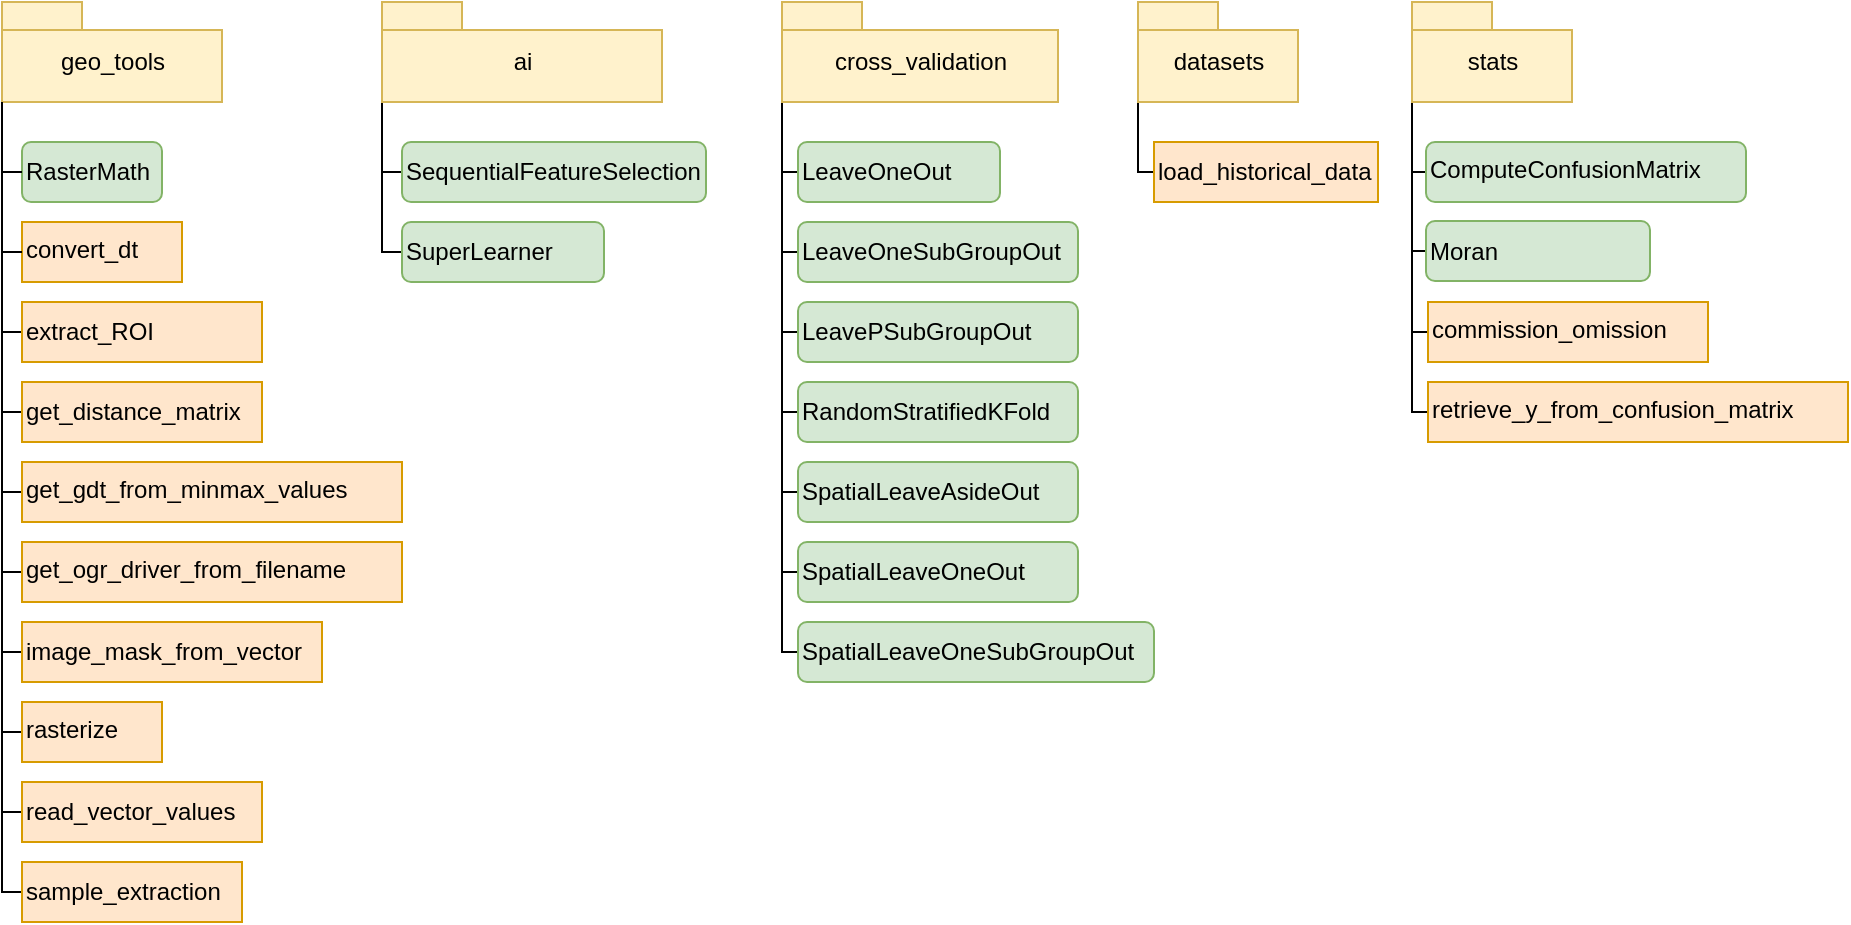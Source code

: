 <mxfile version="12.3.3" type="device" pages="1"><diagram id="-kELOAa4KB48Zj16GUlB" name="Page-1"><mxGraphModel dx="1422" dy="961" grid="1" gridSize="10" guides="1" tooltips="1" connect="1" arrows="1" fold="1" page="1" pageScale="1" pageWidth="500" pageHeight="500" math="0" shadow="0"><root><mxCell id="0"/><mxCell id="1" parent="0"/><mxCell id="IcAEXJ25udAdfiQmCPzA-8" value="RasterMath" style="html=1;align=left;rounded=1;fillColor=#d5e8d4;strokeColor=#82b366;" parent="1" vertex="1"><mxGeometry x="50" y="80" width="70" height="30" as="geometry"/></mxCell><mxCell id="IcAEXJ25udAdfiQmCPzA-61" style="edgeStyle=orthogonalEdgeStyle;rounded=0;orthogonalLoop=1;jettySize=auto;html=1;exitX=0;exitY=0;exitDx=0;exitDy=50;exitPerimeter=0;entryX=0;entryY=0.5;entryDx=0;entryDy=0;endArrow=none;endFill=0;" parent="1" source="IcAEXJ25udAdfiQmCPzA-10" target="IcAEXJ25udAdfiQmCPzA-8" edge="1"><mxGeometry relative="1" as="geometry"><Array as="points"><mxPoint x="40" y="95"/></Array></mxGeometry></mxCell><mxCell id="IcAEXJ25udAdfiQmCPzA-62" style="edgeStyle=orthogonalEdgeStyle;rounded=0;orthogonalLoop=1;jettySize=auto;html=1;exitX=0;exitY=0;exitDx=0;exitDy=50;exitPerimeter=0;entryX=0;entryY=0.5;entryDx=0;entryDy=0;endArrow=none;endFill=0;" parent="1" source="IcAEXJ25udAdfiQmCPzA-10" target="IcAEXJ25udAdfiQmCPzA-53" edge="1"><mxGeometry relative="1" as="geometry"><Array as="points"><mxPoint x="40" y="175"/></Array></mxGeometry></mxCell><mxCell id="IcAEXJ25udAdfiQmCPzA-63" style="edgeStyle=orthogonalEdgeStyle;rounded=0;orthogonalLoop=1;jettySize=auto;html=1;exitX=0;exitY=0;exitDx=0;exitDy=50;exitPerimeter=0;entryX=0;entryY=0.5;entryDx=0;entryDy=0;endArrow=none;endFill=0;" parent="1" source="IcAEXJ25udAdfiQmCPzA-10" edge="1"><mxGeometry relative="1" as="geometry"><Array as="points"><mxPoint x="40" y="175"/></Array><mxPoint x="50" y="175" as="targetPoint"/></mxGeometry></mxCell><mxCell id="IcAEXJ25udAdfiQmCPzA-64" style="edgeStyle=orthogonalEdgeStyle;rounded=0;orthogonalLoop=1;jettySize=auto;html=1;exitX=0;exitY=0;exitDx=0;exitDy=50;exitPerimeter=0;entryX=0;entryY=0.5;entryDx=0;entryDy=0;endArrow=none;endFill=0;" parent="1" source="IcAEXJ25udAdfiQmCPzA-10" target="IcAEXJ25udAdfiQmCPzA-52" edge="1"><mxGeometry relative="1" as="geometry"><Array as="points"><mxPoint x="40" y="335"/></Array></mxGeometry></mxCell><mxCell id="P6Bro6TtyC8_-89aPUGC-1" style="edgeStyle=orthogonalEdgeStyle;rounded=0;orthogonalLoop=1;jettySize=auto;html=1;exitX=0;exitY=0;exitDx=0;exitDy=50;exitPerimeter=0;entryX=0;entryY=0.5;entryDx=0;entryDy=0;endArrow=none;endFill=0;" edge="1" parent="1" source="IcAEXJ25udAdfiQmCPzA-10" target="IcAEXJ25udAdfiQmCPzA-58"><mxGeometry relative="1" as="geometry"><Array as="points"><mxPoint x="40" y="215"/></Array></mxGeometry></mxCell><mxCell id="P6Bro6TtyC8_-89aPUGC-22" style="edgeStyle=orthogonalEdgeStyle;rounded=0;orthogonalLoop=1;jettySize=auto;html=1;exitX=0;exitY=0;exitDx=0;exitDy=50;exitPerimeter=0;entryX=0;entryY=0.5;entryDx=0;entryDy=0;endArrow=none;endFill=0;" edge="1" parent="1" source="IcAEXJ25udAdfiQmCPzA-10" target="P6Bro6TtyC8_-89aPUGC-8"><mxGeometry relative="1" as="geometry"><Array as="points"><mxPoint x="40" y="455"/></Array></mxGeometry></mxCell><mxCell id="P6Bro6TtyC8_-89aPUGC-23" style="edgeStyle=orthogonalEdgeStyle;rounded=0;orthogonalLoop=1;jettySize=auto;html=1;exitX=0;exitY=0;exitDx=0;exitDy=50;exitPerimeter=0;entryX=0;entryY=0.5;entryDx=0;entryDy=0;endArrow=none;endFill=0;" edge="1" parent="1" source="IcAEXJ25udAdfiQmCPzA-10" target="P6Bro6TtyC8_-89aPUGC-7"><mxGeometry relative="1" as="geometry"><Array as="points"><mxPoint x="40" y="375"/></Array></mxGeometry></mxCell><mxCell id="P6Bro6TtyC8_-89aPUGC-24" style="edgeStyle=orthogonalEdgeStyle;rounded=0;orthogonalLoop=1;jettySize=auto;html=1;exitX=0;exitY=0;exitDx=0;exitDy=50;exitPerimeter=0;entryX=0;entryY=0.5;entryDx=0;entryDy=0;endArrow=none;endFill=0;" edge="1" parent="1" source="IcAEXJ25udAdfiQmCPzA-10" target="P6Bro6TtyC8_-89aPUGC-9"><mxGeometry relative="1" as="geometry"><Array as="points"><mxPoint x="40" y="295"/></Array></mxGeometry></mxCell><mxCell id="P6Bro6TtyC8_-89aPUGC-25" style="edgeStyle=orthogonalEdgeStyle;rounded=0;orthogonalLoop=1;jettySize=auto;html=1;exitX=0;exitY=0;exitDx=0;exitDy=50;exitPerimeter=0;entryX=0;entryY=0.5;entryDx=0;entryDy=0;endArrow=none;endFill=0;" edge="1" parent="1" source="IcAEXJ25udAdfiQmCPzA-10" target="P6Bro6TtyC8_-89aPUGC-4"><mxGeometry relative="1" as="geometry"><Array as="points"><mxPoint x="40" y="255"/></Array></mxGeometry></mxCell><mxCell id="P6Bro6TtyC8_-89aPUGC-26" style="edgeStyle=orthogonalEdgeStyle;rounded=0;orthogonalLoop=1;jettySize=auto;html=1;exitX=0;exitY=0;exitDx=0;exitDy=50;exitPerimeter=0;entryX=0;entryY=0.5;entryDx=0;entryDy=0;endArrow=none;endFill=0;" edge="1" parent="1" source="IcAEXJ25udAdfiQmCPzA-10" target="P6Bro6TtyC8_-89aPUGC-5"><mxGeometry relative="1" as="geometry"><Array as="points"><mxPoint x="40" y="135"/></Array></mxGeometry></mxCell><mxCell id="IcAEXJ25udAdfiQmCPzA-10" value="geo_tools" style="shape=folder;fontStyle=0;spacingTop=10;tabWidth=40;tabHeight=14;tabPosition=left;html=1;fillColor=#fff2cc;strokeColor=#d6b656;" parent="1" vertex="1"><mxGeometry x="40" y="10" width="110" height="50" as="geometry"/></mxCell><mxCell id="IcAEXJ25udAdfiQmCPzA-43" style="edgeStyle=orthogonalEdgeStyle;rounded=0;orthogonalLoop=1;jettySize=auto;html=1;exitX=0;exitY=0;exitDx=0;exitDy=50;exitPerimeter=0;entryX=0;entryY=0.5;entryDx=0;entryDy=0;endArrow=none;endFill=0;" parent="1" source="IcAEXJ25udAdfiQmCPzA-12" target="IcAEXJ25udAdfiQmCPzA-28" edge="1"><mxGeometry relative="1" as="geometry"><Array as="points"><mxPoint x="230" y="110"/><mxPoint x="230" y="110"/></Array></mxGeometry></mxCell><mxCell id="IcAEXJ25udAdfiQmCPzA-66" style="edgeStyle=orthogonalEdgeStyle;rounded=0;orthogonalLoop=1;jettySize=auto;html=1;exitX=0;exitY=0;exitDx=0;exitDy=50;exitPerimeter=0;entryX=0;entryY=0.5;entryDx=0;entryDy=0;endArrow=none;endFill=0;" parent="1" source="IcAEXJ25udAdfiQmCPzA-12" target="IcAEXJ25udAdfiQmCPzA-27" edge="1"><mxGeometry relative="1" as="geometry"><Array as="points"><mxPoint x="230" y="135"/></Array></mxGeometry></mxCell><mxCell id="IcAEXJ25udAdfiQmCPzA-12" value="ai" style="shape=folder;fontStyle=0;spacingTop=10;tabWidth=40;tabHeight=14;tabPosition=left;html=1;fillColor=#fff2cc;strokeColor=#d6b656;" parent="1" vertex="1"><mxGeometry x="230" y="10" width="140" height="50" as="geometry"/></mxCell><mxCell id="IcAEXJ25udAdfiQmCPzA-44" style="edgeStyle=orthogonalEdgeStyle;rounded=0;orthogonalLoop=1;jettySize=auto;html=1;exitX=0;exitY=0;exitDx=0;exitDy=50;exitPerimeter=0;entryX=0;entryY=0.5;entryDx=0;entryDy=0;endArrow=none;endFill=0;" parent="1" source="IcAEXJ25udAdfiQmCPzA-14" target="IcAEXJ25udAdfiQmCPzA-39" edge="1"><mxGeometry relative="1" as="geometry"><Array as="points"><mxPoint x="430" y="250"/><mxPoint x="430" y="250"/></Array></mxGeometry></mxCell><mxCell id="IcAEXJ25udAdfiQmCPzA-67" style="edgeStyle=orthogonalEdgeStyle;rounded=0;orthogonalLoop=1;jettySize=auto;html=1;exitX=0;exitY=0;exitDx=0;exitDy=50;exitPerimeter=0;entryX=0;entryY=0.5;entryDx=0;entryDy=0;endArrow=none;endFill=0;" parent="1" source="IcAEXJ25udAdfiQmCPzA-14" target="IcAEXJ25udAdfiQmCPzA-33" edge="1"><mxGeometry relative="1" as="geometry"><Array as="points"><mxPoint x="430" y="95"/></Array></mxGeometry></mxCell><mxCell id="IcAEXJ25udAdfiQmCPzA-68" style="edgeStyle=orthogonalEdgeStyle;rounded=0;orthogonalLoop=1;jettySize=auto;html=1;exitX=0;exitY=0;exitDx=0;exitDy=50;exitPerimeter=0;entryX=0;entryY=0.5;entryDx=0;entryDy=0;endArrow=none;endFill=0;" parent="1" source="IcAEXJ25udAdfiQmCPzA-14" target="IcAEXJ25udAdfiQmCPzA-34" edge="1"><mxGeometry relative="1" as="geometry"><Array as="points"><mxPoint x="430" y="135"/></Array></mxGeometry></mxCell><mxCell id="IcAEXJ25udAdfiQmCPzA-69" style="edgeStyle=orthogonalEdgeStyle;rounded=0;orthogonalLoop=1;jettySize=auto;html=1;exitX=0;exitY=0;exitDx=0;exitDy=50;exitPerimeter=0;entryX=0;entryY=0.5;entryDx=0;entryDy=0;endArrow=none;endFill=0;" parent="1" source="IcAEXJ25udAdfiQmCPzA-14" target="IcAEXJ25udAdfiQmCPzA-35" edge="1"><mxGeometry relative="1" as="geometry"><Array as="points"><mxPoint x="430" y="175"/></Array></mxGeometry></mxCell><mxCell id="IcAEXJ25udAdfiQmCPzA-70" style="edgeStyle=orthogonalEdgeStyle;rounded=0;orthogonalLoop=1;jettySize=auto;html=1;exitX=0;exitY=0;exitDx=0;exitDy=50;exitPerimeter=0;entryX=0;entryY=0.5;entryDx=0;entryDy=0;endArrow=none;endFill=0;" parent="1" source="IcAEXJ25udAdfiQmCPzA-14" target="IcAEXJ25udAdfiQmCPzA-36" edge="1"><mxGeometry relative="1" as="geometry"><Array as="points"><mxPoint x="430" y="215"/></Array></mxGeometry></mxCell><mxCell id="IcAEXJ25udAdfiQmCPzA-71" style="edgeStyle=orthogonalEdgeStyle;rounded=0;orthogonalLoop=1;jettySize=auto;html=1;exitX=0;exitY=0;exitDx=0;exitDy=50;exitPerimeter=0;entryX=0;entryY=0.5;entryDx=0;entryDy=0;endArrow=none;endFill=0;" parent="1" source="IcAEXJ25udAdfiQmCPzA-14" target="IcAEXJ25udAdfiQmCPzA-37" edge="1"><mxGeometry relative="1" as="geometry"><Array as="points"><mxPoint x="430" y="255"/></Array></mxGeometry></mxCell><mxCell id="IcAEXJ25udAdfiQmCPzA-72" style="edgeStyle=orthogonalEdgeStyle;rounded=0;orthogonalLoop=1;jettySize=auto;html=1;exitX=0;exitY=0;exitDx=0;exitDy=50;exitPerimeter=0;entryX=0;entryY=0.5;entryDx=0;entryDy=0;endArrow=none;endFill=0;" parent="1" source="IcAEXJ25udAdfiQmCPzA-14" target="IcAEXJ25udAdfiQmCPzA-38" edge="1"><mxGeometry relative="1" as="geometry"><Array as="points"><mxPoint x="430" y="295"/></Array></mxGeometry></mxCell><mxCell id="IcAEXJ25udAdfiQmCPzA-14" value="cross_validation" style="shape=folder;fontStyle=0;spacingTop=10;tabWidth=40;tabHeight=14;tabPosition=left;html=1;fillColor=#fff2cc;strokeColor=#d6b656;" parent="1" vertex="1"><mxGeometry x="430" y="10" width="138" height="50" as="geometry"/></mxCell><mxCell id="IcAEXJ25udAdfiQmCPzA-45" style="edgeStyle=orthogonalEdgeStyle;rounded=0;orthogonalLoop=1;jettySize=auto;html=1;exitX=0;exitY=0;exitDx=0;exitDy=50;exitPerimeter=0;entryX=0;entryY=0.5;entryDx=0;entryDy=0;endArrow=none;endFill=0;" parent="1" source="IcAEXJ25udAdfiQmCPzA-15" target="IcAEXJ25udAdfiQmCPzA-40" edge="1"><mxGeometry relative="1" as="geometry"><Array as="points"><mxPoint x="608" y="95"/></Array></mxGeometry></mxCell><mxCell id="IcAEXJ25udAdfiQmCPzA-15" value="datasets" style="shape=folder;fontStyle=0;spacingTop=10;tabWidth=40;tabHeight=14;tabPosition=left;html=1;fillColor=#fff2cc;strokeColor=#d6b656;" parent="1" vertex="1"><mxGeometry x="608" y="10" width="80" height="50" as="geometry"/></mxCell><mxCell id="P6Bro6TtyC8_-89aPUGC-37" style="edgeStyle=orthogonalEdgeStyle;rounded=0;orthogonalLoop=1;jettySize=auto;html=1;exitX=0;exitY=0.5;exitDx=0;exitDy=0;entryX=0;entryY=0;entryDx=0;entryDy=50;entryPerimeter=0;endArrow=none;endFill=0;" edge="1" parent="1" source="IcAEXJ25udAdfiQmCPzA-19" target="IcAEXJ25udAdfiQmCPzA-10"><mxGeometry relative="1" as="geometry"><Array as="points"><mxPoint x="40" y="415"/></Array></mxGeometry></mxCell><mxCell id="IcAEXJ25udAdfiQmCPzA-19" value="read_vector_values" style="html=1;align=left;fillColor=#ffe6cc;strokeColor=#d79b00;" parent="1" vertex="1"><mxGeometry x="50" y="400" width="120" height="30" as="geometry"/></mxCell><mxCell id="IcAEXJ25udAdfiQmCPzA-27" value="SuperLearner" style="html=1;align=left;fillColor=#d5e8d4;strokeColor=#82b366;rounded=1;" parent="1" vertex="1"><mxGeometry x="240" y="120" width="101" height="30" as="geometry"/></mxCell><mxCell id="IcAEXJ25udAdfiQmCPzA-28" value="SequentialFeatureSelection" style="html=1;align=left;fillColor=#d5e8d4;strokeColor=#82b366;rounded=1;" parent="1" vertex="1"><mxGeometry x="240" y="80" width="152" height="30" as="geometry"/></mxCell><mxCell id="IcAEXJ25udAdfiQmCPzA-33" value="LeaveOneOut" style="html=1;align=left;fillColor=#d5e8d4;strokeColor=#82b366;rounded=1;glass=0;comic=0;" parent="1" vertex="1"><mxGeometry x="438" y="80" width="101" height="30" as="geometry"/></mxCell><mxCell id="IcAEXJ25udAdfiQmCPzA-34" value="LeaveOneSubGroupOut" style="html=1;align=left;fillColor=#d5e8d4;strokeColor=#82b366;rounded=1;glass=0;comic=0;" parent="1" vertex="1"><mxGeometry x="438" y="120" width="140" height="30" as="geometry"/></mxCell><mxCell id="IcAEXJ25udAdfiQmCPzA-35" value="LeavePSubGroupOut" style="html=1;align=left;fillColor=#d5e8d4;strokeColor=#82b366;rounded=1;glass=0;comic=0;" parent="1" vertex="1"><mxGeometry x="438" y="160" width="140" height="30" as="geometry"/></mxCell><mxCell id="IcAEXJ25udAdfiQmCPzA-36" value="RandomStratifiedKFold" style="html=1;align=left;fillColor=#d5e8d4;strokeColor=#82b366;rounded=1;glass=0;comic=0;" parent="1" vertex="1"><mxGeometry x="438" y="200" width="140" height="30" as="geometry"/></mxCell><mxCell id="IcAEXJ25udAdfiQmCPzA-37" value="SpatialLeaveAsideOut" style="html=1;align=left;fillColor=#d5e8d4;strokeColor=#82b366;rounded=1;glass=0;comic=0;" parent="1" vertex="1"><mxGeometry x="438" y="240" width="140" height="30" as="geometry"/></mxCell><mxCell id="IcAEXJ25udAdfiQmCPzA-38" value="SpatialLeaveOneOut" style="html=1;align=left;fillColor=#d5e8d4;strokeColor=#82b366;rounded=1;glass=0;comic=0;" parent="1" vertex="1"><mxGeometry x="438" y="280" width="140" height="30" as="geometry"/></mxCell><mxCell id="IcAEXJ25udAdfiQmCPzA-39" value="SpatialLeaveOneSubGroupOut" style="html=1;align=left;fillColor=#d5e8d4;strokeColor=#82b366;rounded=1;glass=0;comic=0;" parent="1" vertex="1"><mxGeometry x="438" y="320" width="178" height="30" as="geometry"/></mxCell><mxCell id="IcAEXJ25udAdfiQmCPzA-40" value="load_historical_data" style="html=1;align=left;fillColor=#ffe6cc;strokeColor=#d79b00;" parent="1" vertex="1"><mxGeometry x="616" y="80" width="112" height="30" as="geometry"/></mxCell><mxCell id="IcAEXJ25udAdfiQmCPzA-52" value="image_mask_from_vector" style="html=1;align=left;fillColor=#ffe6cc;strokeColor=#d79b00;" parent="1" vertex="1"><mxGeometry x="50" y="320" width="150" height="30" as="geometry"/></mxCell><mxCell id="IcAEXJ25udAdfiQmCPzA-53" value="&lt;span&gt;extract_ROI&lt;/span&gt;" style="html=1;align=left;labelBackgroundColor=none;fillColor=#ffe6cc;strokeColor=#d79b00;" parent="1" vertex="1"><mxGeometry x="50" y="160" width="120" height="30" as="geometry"/></mxCell><mxCell id="IcAEXJ25udAdfiQmCPzA-58" value="get_distance_matrix" style="html=1;align=left;fillColor=#ffe6cc;strokeColor=#d79b00;" parent="1" vertex="1"><mxGeometry x="50" y="200" width="120" height="30" as="geometry"/></mxCell><mxCell id="P6Bro6TtyC8_-89aPUGC-4" value="get_gdt_from_minmax_values" style="text;html=1;fillColor=#ffe6cc;strokeColor=#d79b00;" vertex="1" parent="1"><mxGeometry x="50" y="240" width="190" height="30" as="geometry"/></mxCell><mxCell id="P6Bro6TtyC8_-89aPUGC-7" value="rasterize" style="text;html=1;fillColor=#ffe6cc;strokeColor=#d79b00;" vertex="1" parent="1"><mxGeometry x="50" y="360" width="70" height="30" as="geometry"/></mxCell><mxCell id="P6Bro6TtyC8_-89aPUGC-8" value="sample_extraction" style="html=1;align=left;rounded=0;fillColor=#ffe6cc;strokeColor=#d79b00;" vertex="1" parent="1"><mxGeometry x="50" y="440" width="110" height="30" as="geometry"/></mxCell><mxCell id="P6Bro6TtyC8_-89aPUGC-9" value="get_ogr_driver_from_filename" style="text;html=1;fillColor=#ffe6cc;strokeColor=#d79b00;" vertex="1" parent="1"><mxGeometry x="50" y="280" width="190" height="30" as="geometry"/></mxCell><mxCell id="P6Bro6TtyC8_-89aPUGC-27" style="edgeStyle=orthogonalEdgeStyle;rounded=0;orthogonalLoop=1;jettySize=auto;html=1;exitX=0;exitY=0;exitDx=0;exitDy=50;exitPerimeter=0;entryX=0;entryY=0.5;entryDx=0;entryDy=0;endArrow=none;endFill=0;" edge="1" parent="1" source="P6Bro6TtyC8_-89aPUGC-10" target="P6Bro6TtyC8_-89aPUGC-11"><mxGeometry relative="1" as="geometry"><Array as="points"><mxPoint x="745" y="135"/></Array></mxGeometry></mxCell><mxCell id="P6Bro6TtyC8_-89aPUGC-28" style="edgeStyle=orthogonalEdgeStyle;rounded=0;orthogonalLoop=1;jettySize=auto;html=1;exitX=0;exitY=0;exitDx=0;exitDy=50;exitPerimeter=0;entryX=0;entryY=0.5;entryDx=0;entryDy=0;endArrow=none;endFill=0;" edge="1" parent="1" source="P6Bro6TtyC8_-89aPUGC-10" target="P6Bro6TtyC8_-89aPUGC-15"><mxGeometry relative="1" as="geometry"><Array as="points"><mxPoint x="745" y="95"/></Array></mxGeometry></mxCell><mxCell id="P6Bro6TtyC8_-89aPUGC-29" style="edgeStyle=orthogonalEdgeStyle;rounded=0;orthogonalLoop=1;jettySize=auto;html=1;exitX=0;exitY=0;exitDx=0;exitDy=50;exitPerimeter=0;entryX=0;entryY=0.5;entryDx=0;entryDy=0;endArrow=none;endFill=0;" edge="1" parent="1" source="P6Bro6TtyC8_-89aPUGC-10" target="P6Bro6TtyC8_-89aPUGC-13"><mxGeometry relative="1" as="geometry"><Array as="points"><mxPoint x="745" y="215"/></Array></mxGeometry></mxCell><mxCell id="P6Bro6TtyC8_-89aPUGC-30" style="edgeStyle=orthogonalEdgeStyle;rounded=0;orthogonalLoop=1;jettySize=auto;html=1;exitX=0;exitY=0;exitDx=0;exitDy=50;exitPerimeter=0;entryX=0;entryY=0.5;entryDx=0;entryDy=0;endArrow=none;endFill=0;" edge="1" parent="1" source="P6Bro6TtyC8_-89aPUGC-10" target="P6Bro6TtyC8_-89aPUGC-14"><mxGeometry relative="1" as="geometry"><Array as="points"><mxPoint x="745" y="175"/></Array></mxGeometry></mxCell><mxCell id="P6Bro6TtyC8_-89aPUGC-10" value="stats" style="shape=folder;fontStyle=0;spacingTop=10;tabWidth=40;tabHeight=14;tabPosition=left;html=1;fillColor=#fff2cc;strokeColor=#d6b656;" vertex="1" parent="1"><mxGeometry x="745" y="10" width="80" height="50" as="geometry"/></mxCell><mxCell id="P6Bro6TtyC8_-89aPUGC-11" value="Moran" style="html=1;align=left;fillColor=#d5e8d4;strokeColor=#82b366;rounded=1;" vertex="1" parent="1"><mxGeometry x="752" y="119.5" width="112" height="30" as="geometry"/></mxCell><mxCell id="P6Bro6TtyC8_-89aPUGC-13" value="retrieve_y_from_confusion_matrix" style="text;html=1;fillColor=#ffe6cc;strokeColor=#d79b00;" vertex="1" parent="1"><mxGeometry x="753" y="200" width="210" height="30" as="geometry"/></mxCell><mxCell id="P6Bro6TtyC8_-89aPUGC-14" value="commission_omission" style="text;html=1;fillColor=#ffe6cc;strokeColor=#d79b00;" vertex="1" parent="1"><mxGeometry x="753" y="160" width="140" height="30" as="geometry"/></mxCell><mxCell id="P6Bro6TtyC8_-89aPUGC-15" value="ComputeConfusionMatrix" style="text;html=1;fillColor=#d5e8d4;strokeColor=#82b366;rounded=1;" vertex="1" parent="1"><mxGeometry x="752" y="80" width="160" height="30" as="geometry"/></mxCell><mxCell id="P6Bro6TtyC8_-89aPUGC-5" value="convert_dt" style="text;html=1;fillColor=#ffe6cc;strokeColor=#d79b00;" vertex="1" parent="1"><mxGeometry x="50" y="120" width="80" height="30" as="geometry"/></mxCell><mxCell id="P6Bro6TtyC8_-89aPUGC-34" style="edgeStyle=orthogonalEdgeStyle;rounded=0;orthogonalLoop=1;jettySize=auto;html=1;exitX=0;exitY=0;exitDx=0;exitDy=50;exitPerimeter=0;entryX=0;entryY=0.5;entryDx=0;entryDy=0;endArrow=none;endFill=0;" edge="1" parent="1" source="IcAEXJ25udAdfiQmCPzA-10" target="P6Bro6TtyC8_-89aPUGC-5"><mxGeometry relative="1" as="geometry"><mxPoint x="40" y="60" as="sourcePoint"/><mxPoint x="282" y="365" as="targetPoint"/><Array as="points"><mxPoint x="40" y="135"/></Array></mxGeometry></mxCell></root></mxGraphModel></diagram></mxfile>